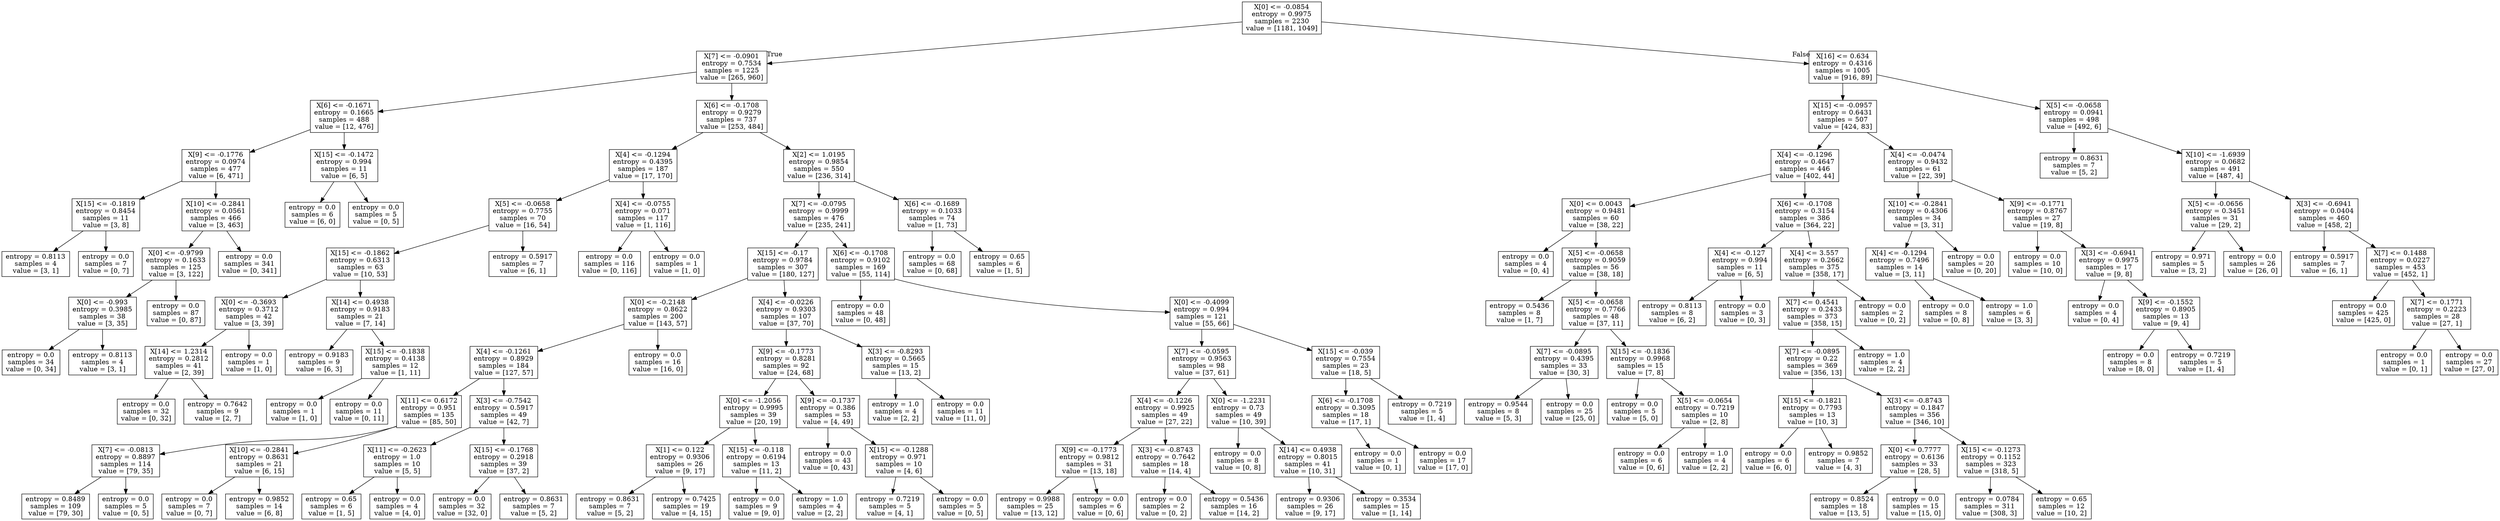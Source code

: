 digraph Tree {
node [shape=box] ;
0 [label="X[0] <= -0.0854\nentropy = 0.9975\nsamples = 2230\nvalue = [1181, 1049]"] ;
1 [label="X[7] <= -0.0901\nentropy = 0.7534\nsamples = 1225\nvalue = [265, 960]"] ;
0 -> 1 [labeldistance=2.5, labelangle=45, headlabel="True"] ;
2 [label="X[6] <= -0.1671\nentropy = 0.1665\nsamples = 488\nvalue = [12, 476]"] ;
1 -> 2 ;
3 [label="X[9] <= -0.1776\nentropy = 0.0974\nsamples = 477\nvalue = [6, 471]"] ;
2 -> 3 ;
4 [label="X[15] <= -0.1819\nentropy = 0.8454\nsamples = 11\nvalue = [3, 8]"] ;
3 -> 4 ;
5 [label="entropy = 0.8113\nsamples = 4\nvalue = [3, 1]"] ;
4 -> 5 ;
6 [label="entropy = 0.0\nsamples = 7\nvalue = [0, 7]"] ;
4 -> 6 ;
7 [label="X[10] <= -0.2841\nentropy = 0.0561\nsamples = 466\nvalue = [3, 463]"] ;
3 -> 7 ;
8 [label="X[0] <= -0.9799\nentropy = 0.1633\nsamples = 125\nvalue = [3, 122]"] ;
7 -> 8 ;
9 [label="X[0] <= -0.993\nentropy = 0.3985\nsamples = 38\nvalue = [3, 35]"] ;
8 -> 9 ;
10 [label="entropy = 0.0\nsamples = 34\nvalue = [0, 34]"] ;
9 -> 10 ;
11 [label="entropy = 0.8113\nsamples = 4\nvalue = [3, 1]"] ;
9 -> 11 ;
12 [label="entropy = 0.0\nsamples = 87\nvalue = [0, 87]"] ;
8 -> 12 ;
13 [label="entropy = 0.0\nsamples = 341\nvalue = [0, 341]"] ;
7 -> 13 ;
14 [label="X[15] <= -0.1472\nentropy = 0.994\nsamples = 11\nvalue = [6, 5]"] ;
2 -> 14 ;
15 [label="entropy = 0.0\nsamples = 6\nvalue = [6, 0]"] ;
14 -> 15 ;
16 [label="entropy = 0.0\nsamples = 5\nvalue = [0, 5]"] ;
14 -> 16 ;
17 [label="X[6] <= -0.1708\nentropy = 0.9279\nsamples = 737\nvalue = [253, 484]"] ;
1 -> 17 ;
18 [label="X[4] <= -0.1294\nentropy = 0.4395\nsamples = 187\nvalue = [17, 170]"] ;
17 -> 18 ;
19 [label="X[5] <= -0.0658\nentropy = 0.7755\nsamples = 70\nvalue = [16, 54]"] ;
18 -> 19 ;
20 [label="X[15] <= -0.1862\nentropy = 0.6313\nsamples = 63\nvalue = [10, 53]"] ;
19 -> 20 ;
21 [label="X[0] <= -0.3693\nentropy = 0.3712\nsamples = 42\nvalue = [3, 39]"] ;
20 -> 21 ;
22 [label="X[14] <= 1.2314\nentropy = 0.2812\nsamples = 41\nvalue = [2, 39]"] ;
21 -> 22 ;
23 [label="entropy = 0.0\nsamples = 32\nvalue = [0, 32]"] ;
22 -> 23 ;
24 [label="entropy = 0.7642\nsamples = 9\nvalue = [2, 7]"] ;
22 -> 24 ;
25 [label="entropy = 0.0\nsamples = 1\nvalue = [1, 0]"] ;
21 -> 25 ;
26 [label="X[14] <= 0.4938\nentropy = 0.9183\nsamples = 21\nvalue = [7, 14]"] ;
20 -> 26 ;
27 [label="entropy = 0.9183\nsamples = 9\nvalue = [6, 3]"] ;
26 -> 27 ;
28 [label="X[15] <= -0.1838\nentropy = 0.4138\nsamples = 12\nvalue = [1, 11]"] ;
26 -> 28 ;
29 [label="entropy = 0.0\nsamples = 1\nvalue = [1, 0]"] ;
28 -> 29 ;
30 [label="entropy = 0.0\nsamples = 11\nvalue = [0, 11]"] ;
28 -> 30 ;
31 [label="entropy = 0.5917\nsamples = 7\nvalue = [6, 1]"] ;
19 -> 31 ;
32 [label="X[4] <= -0.0755\nentropy = 0.071\nsamples = 117\nvalue = [1, 116]"] ;
18 -> 32 ;
33 [label="entropy = 0.0\nsamples = 116\nvalue = [0, 116]"] ;
32 -> 33 ;
34 [label="entropy = 0.0\nsamples = 1\nvalue = [1, 0]"] ;
32 -> 34 ;
35 [label="X[2] <= 1.0195\nentropy = 0.9854\nsamples = 550\nvalue = [236, 314]"] ;
17 -> 35 ;
36 [label="X[7] <= -0.0795\nentropy = 0.9999\nsamples = 476\nvalue = [235, 241]"] ;
35 -> 36 ;
37 [label="X[15] <= -0.17\nentropy = 0.9784\nsamples = 307\nvalue = [180, 127]"] ;
36 -> 37 ;
38 [label="X[0] <= -0.2148\nentropy = 0.8622\nsamples = 200\nvalue = [143, 57]"] ;
37 -> 38 ;
39 [label="X[4] <= -0.1261\nentropy = 0.8929\nsamples = 184\nvalue = [127, 57]"] ;
38 -> 39 ;
40 [label="X[11] <= 0.6172\nentropy = 0.951\nsamples = 135\nvalue = [85, 50]"] ;
39 -> 40 ;
41 [label="X[7] <= -0.0813\nentropy = 0.8897\nsamples = 114\nvalue = [79, 35]"] ;
40 -> 41 ;
42 [label="entropy = 0.8489\nsamples = 109\nvalue = [79, 30]"] ;
41 -> 42 ;
43 [label="entropy = 0.0\nsamples = 5\nvalue = [0, 5]"] ;
41 -> 43 ;
44 [label="X[10] <= -0.2841\nentropy = 0.8631\nsamples = 21\nvalue = [6, 15]"] ;
40 -> 44 ;
45 [label="entropy = 0.0\nsamples = 7\nvalue = [0, 7]"] ;
44 -> 45 ;
46 [label="entropy = 0.9852\nsamples = 14\nvalue = [6, 8]"] ;
44 -> 46 ;
47 [label="X[3] <= -0.7542\nentropy = 0.5917\nsamples = 49\nvalue = [42, 7]"] ;
39 -> 47 ;
48 [label="X[11] <= -0.2623\nentropy = 1.0\nsamples = 10\nvalue = [5, 5]"] ;
47 -> 48 ;
49 [label="entropy = 0.65\nsamples = 6\nvalue = [1, 5]"] ;
48 -> 49 ;
50 [label="entropy = 0.0\nsamples = 4\nvalue = [4, 0]"] ;
48 -> 50 ;
51 [label="X[15] <= -0.1768\nentropy = 0.2918\nsamples = 39\nvalue = [37, 2]"] ;
47 -> 51 ;
52 [label="entropy = 0.0\nsamples = 32\nvalue = [32, 0]"] ;
51 -> 52 ;
53 [label="entropy = 0.8631\nsamples = 7\nvalue = [5, 2]"] ;
51 -> 53 ;
54 [label="entropy = 0.0\nsamples = 16\nvalue = [16, 0]"] ;
38 -> 54 ;
55 [label="X[4] <= -0.0226\nentropy = 0.9303\nsamples = 107\nvalue = [37, 70]"] ;
37 -> 55 ;
56 [label="X[9] <= -0.1773\nentropy = 0.8281\nsamples = 92\nvalue = [24, 68]"] ;
55 -> 56 ;
57 [label="X[0] <= -1.2056\nentropy = 0.9995\nsamples = 39\nvalue = [20, 19]"] ;
56 -> 57 ;
58 [label="X[1] <= 0.122\nentropy = 0.9306\nsamples = 26\nvalue = [9, 17]"] ;
57 -> 58 ;
59 [label="entropy = 0.8631\nsamples = 7\nvalue = [5, 2]"] ;
58 -> 59 ;
60 [label="entropy = 0.7425\nsamples = 19\nvalue = [4, 15]"] ;
58 -> 60 ;
61 [label="X[15] <= -0.118\nentropy = 0.6194\nsamples = 13\nvalue = [11, 2]"] ;
57 -> 61 ;
62 [label="entropy = 0.0\nsamples = 9\nvalue = [9, 0]"] ;
61 -> 62 ;
63 [label="entropy = 1.0\nsamples = 4\nvalue = [2, 2]"] ;
61 -> 63 ;
64 [label="X[9] <= -0.1737\nentropy = 0.386\nsamples = 53\nvalue = [4, 49]"] ;
56 -> 64 ;
65 [label="entropy = 0.0\nsamples = 43\nvalue = [0, 43]"] ;
64 -> 65 ;
66 [label="X[15] <= -0.1288\nentropy = 0.971\nsamples = 10\nvalue = [4, 6]"] ;
64 -> 66 ;
67 [label="entropy = 0.7219\nsamples = 5\nvalue = [4, 1]"] ;
66 -> 67 ;
68 [label="entropy = 0.0\nsamples = 5\nvalue = [0, 5]"] ;
66 -> 68 ;
69 [label="X[3] <= -0.8293\nentropy = 0.5665\nsamples = 15\nvalue = [13, 2]"] ;
55 -> 69 ;
70 [label="entropy = 1.0\nsamples = 4\nvalue = [2, 2]"] ;
69 -> 70 ;
71 [label="entropy = 0.0\nsamples = 11\nvalue = [11, 0]"] ;
69 -> 71 ;
72 [label="X[6] <= -0.1708\nentropy = 0.9102\nsamples = 169\nvalue = [55, 114]"] ;
36 -> 72 ;
73 [label="entropy = 0.0\nsamples = 48\nvalue = [0, 48]"] ;
72 -> 73 ;
74 [label="X[0] <= -0.4099\nentropy = 0.994\nsamples = 121\nvalue = [55, 66]"] ;
72 -> 74 ;
75 [label="X[7] <= -0.0595\nentropy = 0.9563\nsamples = 98\nvalue = [37, 61]"] ;
74 -> 75 ;
76 [label="X[4] <= -0.1226\nentropy = 0.9925\nsamples = 49\nvalue = [27, 22]"] ;
75 -> 76 ;
77 [label="X[9] <= -0.1773\nentropy = 0.9812\nsamples = 31\nvalue = [13, 18]"] ;
76 -> 77 ;
78 [label="entropy = 0.9988\nsamples = 25\nvalue = [13, 12]"] ;
77 -> 78 ;
79 [label="entropy = 0.0\nsamples = 6\nvalue = [0, 6]"] ;
77 -> 79 ;
80 [label="X[3] <= -0.8743\nentropy = 0.7642\nsamples = 18\nvalue = [14, 4]"] ;
76 -> 80 ;
81 [label="entropy = 0.0\nsamples = 2\nvalue = [0, 2]"] ;
80 -> 81 ;
82 [label="entropy = 0.5436\nsamples = 16\nvalue = [14, 2]"] ;
80 -> 82 ;
83 [label="X[0] <= -1.2231\nentropy = 0.73\nsamples = 49\nvalue = [10, 39]"] ;
75 -> 83 ;
84 [label="entropy = 0.0\nsamples = 8\nvalue = [0, 8]"] ;
83 -> 84 ;
85 [label="X[14] <= 0.4938\nentropy = 0.8015\nsamples = 41\nvalue = [10, 31]"] ;
83 -> 85 ;
86 [label="entropy = 0.9306\nsamples = 26\nvalue = [9, 17]"] ;
85 -> 86 ;
87 [label="entropy = 0.3534\nsamples = 15\nvalue = [1, 14]"] ;
85 -> 87 ;
88 [label="X[15] <= -0.039\nentropy = 0.7554\nsamples = 23\nvalue = [18, 5]"] ;
74 -> 88 ;
89 [label="X[6] <= -0.1708\nentropy = 0.3095\nsamples = 18\nvalue = [17, 1]"] ;
88 -> 89 ;
90 [label="entropy = 0.0\nsamples = 1\nvalue = [0, 1]"] ;
89 -> 90 ;
91 [label="entropy = 0.0\nsamples = 17\nvalue = [17, 0]"] ;
89 -> 91 ;
92 [label="entropy = 0.7219\nsamples = 5\nvalue = [1, 4]"] ;
88 -> 92 ;
93 [label="X[6] <= -0.1689\nentropy = 0.1033\nsamples = 74\nvalue = [1, 73]"] ;
35 -> 93 ;
94 [label="entropy = 0.0\nsamples = 68\nvalue = [0, 68]"] ;
93 -> 94 ;
95 [label="entropy = 0.65\nsamples = 6\nvalue = [1, 5]"] ;
93 -> 95 ;
96 [label="X[16] <= 0.634\nentropy = 0.4316\nsamples = 1005\nvalue = [916, 89]"] ;
0 -> 96 [labeldistance=2.5, labelangle=-45, headlabel="False"] ;
97 [label="X[15] <= -0.0957\nentropy = 0.6431\nsamples = 507\nvalue = [424, 83]"] ;
96 -> 97 ;
98 [label="X[4] <= -0.1296\nentropy = 0.4647\nsamples = 446\nvalue = [402, 44]"] ;
97 -> 98 ;
99 [label="X[0] <= 0.0043\nentropy = 0.9481\nsamples = 60\nvalue = [38, 22]"] ;
98 -> 99 ;
100 [label="entropy = 0.0\nsamples = 4\nvalue = [0, 4]"] ;
99 -> 100 ;
101 [label="X[5] <= -0.0658\nentropy = 0.9059\nsamples = 56\nvalue = [38, 18]"] ;
99 -> 101 ;
102 [label="entropy = 0.5436\nsamples = 8\nvalue = [1, 7]"] ;
101 -> 102 ;
103 [label="X[5] <= -0.0658\nentropy = 0.7766\nsamples = 48\nvalue = [37, 11]"] ;
101 -> 103 ;
104 [label="X[7] <= -0.0895\nentropy = 0.4395\nsamples = 33\nvalue = [30, 3]"] ;
103 -> 104 ;
105 [label="entropy = 0.9544\nsamples = 8\nvalue = [5, 3]"] ;
104 -> 105 ;
106 [label="entropy = 0.0\nsamples = 25\nvalue = [25, 0]"] ;
104 -> 106 ;
107 [label="X[15] <= -0.1836\nentropy = 0.9968\nsamples = 15\nvalue = [7, 8]"] ;
103 -> 107 ;
108 [label="entropy = 0.0\nsamples = 5\nvalue = [5, 0]"] ;
107 -> 108 ;
109 [label="X[5] <= -0.0654\nentropy = 0.7219\nsamples = 10\nvalue = [2, 8]"] ;
107 -> 109 ;
110 [label="entropy = 0.0\nsamples = 6\nvalue = [0, 6]"] ;
109 -> 110 ;
111 [label="entropy = 1.0\nsamples = 4\nvalue = [2, 2]"] ;
109 -> 111 ;
112 [label="X[6] <= -0.1708\nentropy = 0.3154\nsamples = 386\nvalue = [364, 22]"] ;
98 -> 112 ;
113 [label="X[4] <= -0.127\nentropy = 0.994\nsamples = 11\nvalue = [6, 5]"] ;
112 -> 113 ;
114 [label="entropy = 0.8113\nsamples = 8\nvalue = [6, 2]"] ;
113 -> 114 ;
115 [label="entropy = 0.0\nsamples = 3\nvalue = [0, 3]"] ;
113 -> 115 ;
116 [label="X[4] <= 3.557\nentropy = 0.2662\nsamples = 375\nvalue = [358, 17]"] ;
112 -> 116 ;
117 [label="X[7] <= 0.4541\nentropy = 0.2433\nsamples = 373\nvalue = [358, 15]"] ;
116 -> 117 ;
118 [label="X[7] <= -0.0895\nentropy = 0.22\nsamples = 369\nvalue = [356, 13]"] ;
117 -> 118 ;
119 [label="X[15] <= -0.1821\nentropy = 0.7793\nsamples = 13\nvalue = [10, 3]"] ;
118 -> 119 ;
120 [label="entropy = 0.0\nsamples = 6\nvalue = [6, 0]"] ;
119 -> 120 ;
121 [label="entropy = 0.9852\nsamples = 7\nvalue = [4, 3]"] ;
119 -> 121 ;
122 [label="X[3] <= -0.8743\nentropy = 0.1847\nsamples = 356\nvalue = [346, 10]"] ;
118 -> 122 ;
123 [label="X[0] <= 0.7777\nentropy = 0.6136\nsamples = 33\nvalue = [28, 5]"] ;
122 -> 123 ;
124 [label="entropy = 0.8524\nsamples = 18\nvalue = [13, 5]"] ;
123 -> 124 ;
125 [label="entropy = 0.0\nsamples = 15\nvalue = [15, 0]"] ;
123 -> 125 ;
126 [label="X[15] <= -0.1273\nentropy = 0.1152\nsamples = 323\nvalue = [318, 5]"] ;
122 -> 126 ;
127 [label="entropy = 0.0784\nsamples = 311\nvalue = [308, 3]"] ;
126 -> 127 ;
128 [label="entropy = 0.65\nsamples = 12\nvalue = [10, 2]"] ;
126 -> 128 ;
129 [label="entropy = 1.0\nsamples = 4\nvalue = [2, 2]"] ;
117 -> 129 ;
130 [label="entropy = 0.0\nsamples = 2\nvalue = [0, 2]"] ;
116 -> 130 ;
131 [label="X[4] <= -0.0474\nentropy = 0.9432\nsamples = 61\nvalue = [22, 39]"] ;
97 -> 131 ;
132 [label="X[10] <= -0.2841\nentropy = 0.4306\nsamples = 34\nvalue = [3, 31]"] ;
131 -> 132 ;
133 [label="X[4] <= -0.1294\nentropy = 0.7496\nsamples = 14\nvalue = [3, 11]"] ;
132 -> 133 ;
134 [label="entropy = 0.0\nsamples = 8\nvalue = [0, 8]"] ;
133 -> 134 ;
135 [label="entropy = 1.0\nsamples = 6\nvalue = [3, 3]"] ;
133 -> 135 ;
136 [label="entropy = 0.0\nsamples = 20\nvalue = [0, 20]"] ;
132 -> 136 ;
137 [label="X[9] <= -0.1771\nentropy = 0.8767\nsamples = 27\nvalue = [19, 8]"] ;
131 -> 137 ;
138 [label="entropy = 0.0\nsamples = 10\nvalue = [10, 0]"] ;
137 -> 138 ;
139 [label="X[3] <= -0.6941\nentropy = 0.9975\nsamples = 17\nvalue = [9, 8]"] ;
137 -> 139 ;
140 [label="entropy = 0.0\nsamples = 4\nvalue = [0, 4]"] ;
139 -> 140 ;
141 [label="X[9] <= -0.1552\nentropy = 0.8905\nsamples = 13\nvalue = [9, 4]"] ;
139 -> 141 ;
142 [label="entropy = 0.0\nsamples = 8\nvalue = [8, 0]"] ;
141 -> 142 ;
143 [label="entropy = 0.7219\nsamples = 5\nvalue = [1, 4]"] ;
141 -> 143 ;
144 [label="X[5] <= -0.0658\nentropy = 0.0941\nsamples = 498\nvalue = [492, 6]"] ;
96 -> 144 ;
145 [label="entropy = 0.8631\nsamples = 7\nvalue = [5, 2]"] ;
144 -> 145 ;
146 [label="X[10] <= -1.6939\nentropy = 0.0682\nsamples = 491\nvalue = [487, 4]"] ;
144 -> 146 ;
147 [label="X[5] <= -0.0656\nentropy = 0.3451\nsamples = 31\nvalue = [29, 2]"] ;
146 -> 147 ;
148 [label="entropy = 0.971\nsamples = 5\nvalue = [3, 2]"] ;
147 -> 148 ;
149 [label="entropy = 0.0\nsamples = 26\nvalue = [26, 0]"] ;
147 -> 149 ;
150 [label="X[3] <= -0.6941\nentropy = 0.0404\nsamples = 460\nvalue = [458, 2]"] ;
146 -> 150 ;
151 [label="entropy = 0.5917\nsamples = 7\nvalue = [6, 1]"] ;
150 -> 151 ;
152 [label="X[7] <= 0.1488\nentropy = 0.0227\nsamples = 453\nvalue = [452, 1]"] ;
150 -> 152 ;
153 [label="entropy = 0.0\nsamples = 425\nvalue = [425, 0]"] ;
152 -> 153 ;
154 [label="X[7] <= 0.1771\nentropy = 0.2223\nsamples = 28\nvalue = [27, 1]"] ;
152 -> 154 ;
155 [label="entropy = 0.0\nsamples = 1\nvalue = [0, 1]"] ;
154 -> 155 ;
156 [label="entropy = 0.0\nsamples = 27\nvalue = [27, 0]"] ;
154 -> 156 ;
}